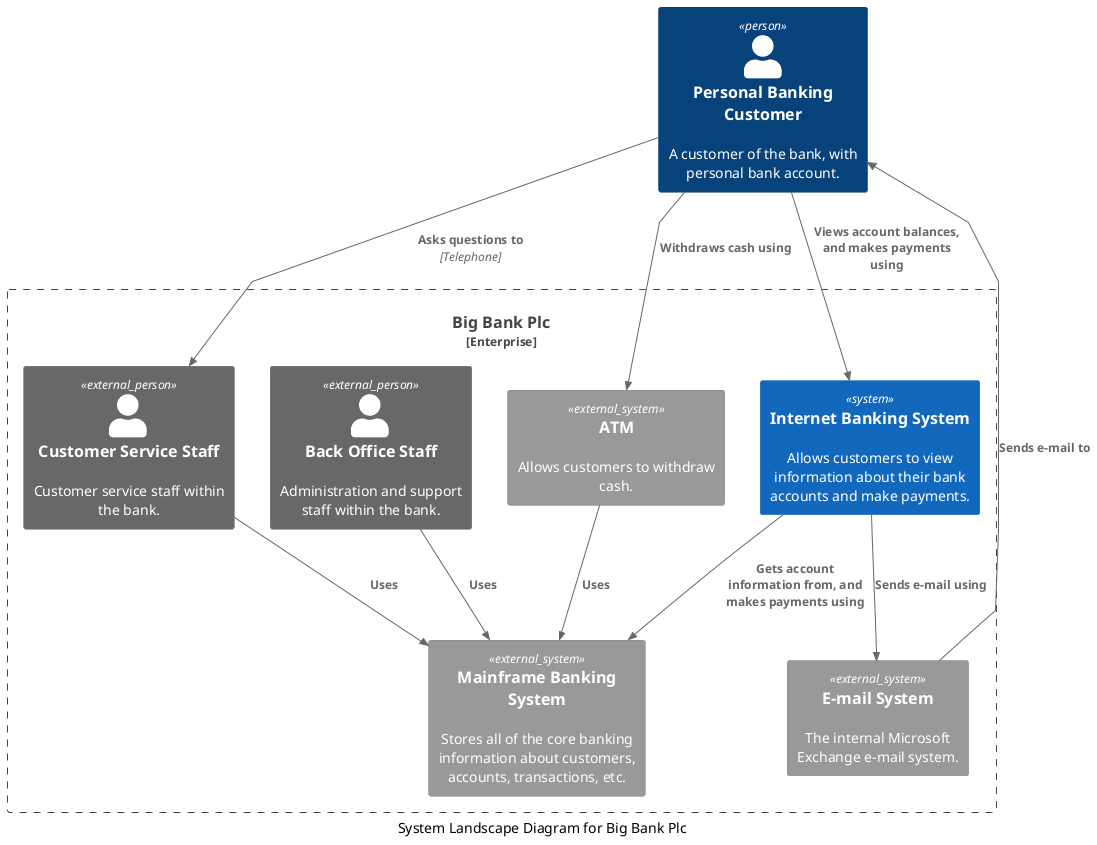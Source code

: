 @startuml system-landscape
!include <C4/C4_Context>

skinparam linetype polyline

Person(customer, "Personal Banking Customer", "A customer of the bank, with personal bank account.")

Enterprise_Boundary(ent, "Big Bank Plc") {
  Person_Ext(custService, "Customer Service Staff", "Customer service staff within the bank.")
  Person_Ext(backOffice, "Back Office Staff", "Administration and support staff within the bank.")
  System(intBankSys, "Internet Banking System", "Allows customers to view information about their bank accounts and make payments.")
  System_Ext(atm, "ATM", "Allows customers to withdraw cash.")
  System_Ext(mainframe, "Mainframe Banking System", "Stores all of the core banking information about customers, accounts, transactions, etc.")
  System_Ext(email, "E-mail System", "The internal Microsoft Exchange e-mail system.")
}

Rel(customer, intBankSys, "Views account balances, and makes payments using")
Rel(intBankSys, mainframe, "Gets account information from, and makes payments using")
Rel(intBankSys, email, "Sends e-mail using")
Rel(email, customer, "Sends e-mail to")
Rel(customer, atm, "Withdraws cash using")
Rel(customer, custService, "Asks questions to", "Telephone")
Rel(atm, mainframe, "Uses")
Rel(custService, mainframe, "Uses")
Rel(backOffice, mainframe, "Uses")

caption "System Landscape Diagram for Big Bank Plc"

@enduml